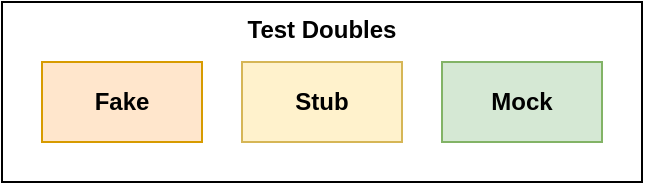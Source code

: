 <mxfile version="22.0.0" type="device" pages="4">
  <diagram name="1" id="nO0oKI4a_jVcKBcr5qHj">
    <mxGraphModel dx="1593" dy="869" grid="1" gridSize="10" guides="1" tooltips="1" connect="1" arrows="1" fold="1" page="1" pageScale="1" pageWidth="360" pageHeight="130" math="0" shadow="0">
      <root>
        <mxCell id="0" />
        <mxCell id="1" parent="0" />
        <mxCell id="q9EqC1KEgKYhuMHK84Gr-1" value="Test Doubles" style="rounded=0;whiteSpace=wrap;html=1;fontStyle=1;verticalAlign=top;" vertex="1" parent="1">
          <mxGeometry x="20" y="20" width="320" height="90" as="geometry" />
        </mxCell>
        <mxCell id="UMnxmgwRTWfH7nxzx_Iu-4" value="Fake" style="rounded=0;whiteSpace=wrap;html=1;fontStyle=1;fillColor=#ffe6cc;strokeColor=#d79b00;" parent="1" vertex="1">
          <mxGeometry x="40" y="50" width="80" height="40" as="geometry" />
        </mxCell>
        <mxCell id="UMnxmgwRTWfH7nxzx_Iu-5" value="Stub" style="rounded=0;whiteSpace=wrap;html=1;fontStyle=1;fillColor=#fff2cc;strokeColor=#d6b656;" parent="1" vertex="1">
          <mxGeometry x="140" y="50" width="80" height="40" as="geometry" />
        </mxCell>
        <mxCell id="UMnxmgwRTWfH7nxzx_Iu-6" value="Mock" style="rounded=0;whiteSpace=wrap;html=1;fontStyle=1;fillColor=#d5e8d4;strokeColor=#82b366;" parent="1" vertex="1">
          <mxGeometry x="240" y="50" width="80" height="40" as="geometry" />
        </mxCell>
      </root>
    </mxGraphModel>
  </diagram>
  <diagram name="2" id="Rraifo-WneqF83RdTTJ-">
    <mxGraphModel dx="755" dy="412" grid="1" gridSize="10" guides="1" tooltips="1" connect="1" arrows="1" fold="1" page="1" pageScale="1" pageWidth="480" pageHeight="140" math="0" shadow="0">
      <root>
        <mxCell id="XyfUQbyn7--3cL9G9LTA-0" />
        <mxCell id="XyfUQbyn7--3cL9G9LTA-1" parent="XyfUQbyn7--3cL9G9LTA-0" />
        <mxCell id="TKhZotmkf7gFu0f_X-yO-0" value="Fake Web Server" style="rounded=0;whiteSpace=wrap;html=1;fillColor=#eeeeee;strokeColor=#36393d;fontStyle=1" vertex="1" parent="XyfUQbyn7--3cL9G9LTA-1">
          <mxGeometry x="180" y="80" width="120" height="40" as="geometry" />
        </mxCell>
        <mxCell id="xyTgYjsbrIja0thkxpf0-0" style="edgeStyle=orthogonalEdgeStyle;rounded=0;orthogonalLoop=1;jettySize=auto;html=1;exitX=1;exitY=0.5;exitDx=0;exitDy=0;entryX=0;entryY=0.5;entryDx=0;entryDy=0;" edge="1" parent="XyfUQbyn7--3cL9G9LTA-1" source="44gcJUTBznkikyR_KhjN-0" target="44gcJUTBznkikyR_KhjN-1">
          <mxGeometry relative="1" as="geometry" />
        </mxCell>
        <mxCell id="44gcJUTBznkikyR_KhjN-0" value="Web Server" style="rounded=0;whiteSpace=wrap;html=1;fillColor=#eeeeee;strokeColor=#36393d;fontStyle=1" vertex="1" parent="XyfUQbyn7--3cL9G9LTA-1">
          <mxGeometry x="180" y="20" width="120" height="40" as="geometry" />
        </mxCell>
        <mxCell id="44gcJUTBznkikyR_KhjN-1" value="Database" style="rounded=0;whiteSpace=wrap;html=1;fillColor=#dae8fc;strokeColor=#6c8ebf;fontStyle=1" vertex="1" parent="XyfUQbyn7--3cL9G9LTA-1">
          <mxGeometry x="340" y="20" width="120" height="40" as="geometry" />
        </mxCell>
        <mxCell id="ELL3JoHesmTZJLTvCvdg-0" style="edgeStyle=orthogonalEdgeStyle;rounded=0;orthogonalLoop=1;jettySize=auto;html=1;exitX=1;exitY=0.5;exitDx=0;exitDy=0;entryX=0;entryY=0.5;entryDx=0;entryDy=0;startArrow=classic;startFill=1;" edge="1" parent="XyfUQbyn7--3cL9G9LTA-1" source="ph21ustcCMr5pMHFM0_O-0" target="44gcJUTBznkikyR_KhjN-0">
          <mxGeometry relative="1" as="geometry" />
        </mxCell>
        <mxCell id="ELL3JoHesmTZJLTvCvdg-1" style="edgeStyle=orthogonalEdgeStyle;rounded=0;orthogonalLoop=1;jettySize=auto;html=1;exitX=1;exitY=0.5;exitDx=0;exitDy=0;entryX=0;entryY=0.5;entryDx=0;entryDy=0;curved=1;startArrow=classic;startFill=1;" edge="1" parent="XyfUQbyn7--3cL9G9LTA-1" source="ph21ustcCMr5pMHFM0_O-0" target="TKhZotmkf7gFu0f_X-yO-0">
          <mxGeometry relative="1" as="geometry" />
        </mxCell>
        <mxCell id="ph21ustcCMr5pMHFM0_O-0" value="Test" style="rounded=0;whiteSpace=wrap;html=1;fontStyle=1" vertex="1" parent="XyfUQbyn7--3cL9G9LTA-1">
          <mxGeometry x="20" y="20" width="80" height="40" as="geometry" />
        </mxCell>
        <mxCell id="kbPHq_C3ZdeSgkHtyngW-0" value="" style="group" vertex="1" connectable="0" parent="XyfUQbyn7--3cL9G9LTA-1">
          <mxGeometry x="140" y="30" width="20" height="20" as="geometry" />
        </mxCell>
        <mxCell id="ELL3JoHesmTZJLTvCvdg-2" value="" style="endArrow=none;html=1;rounded=0;strokeColor=#FF0000;strokeWidth=4;" edge="1" parent="kbPHq_C3ZdeSgkHtyngW-0">
          <mxGeometry width="50" height="50" relative="1" as="geometry">
            <mxPoint y="20" as="sourcePoint" />
            <mxPoint x="20" as="targetPoint" />
          </mxGeometry>
        </mxCell>
        <mxCell id="ELL3JoHesmTZJLTvCvdg-3" value="" style="endArrow=none;html=1;rounded=0;strokeColor=#FF0000;strokeWidth=4;" edge="1" parent="kbPHq_C3ZdeSgkHtyngW-0">
          <mxGeometry width="50" height="50" relative="1" as="geometry">
            <mxPoint x="20" y="20" as="sourcePoint" />
            <mxPoint as="targetPoint" />
          </mxGeometry>
        </mxCell>
      </root>
    </mxGraphModel>
  </diagram>
  <diagram name="3" id="b2uIDN4fy1MJ2kv9bBii">
    <mxGraphModel dx="1062" dy="579" grid="1" gridSize="10" guides="1" tooltips="1" connect="1" arrows="1" fold="1" page="1" pageScale="1" pageWidth="480" pageHeight="140" math="0" shadow="0">
      <root>
        <mxCell id="l4muXT6nb6BZl83c0oIT-0" />
        <mxCell id="l4muXT6nb6BZl83c0oIT-1" parent="l4muXT6nb6BZl83c0oIT-0" />
        <mxCell id="6DcmPYl5VeKnhoC_g7WY-7" style="edgeStyle=orthogonalEdgeStyle;rounded=0;orthogonalLoop=1;jettySize=auto;html=1;exitX=1;exitY=0.75;exitDx=0;exitDy=0;entryX=0;entryY=0.5;entryDx=0;entryDy=0;curved=1;" edge="1" parent="l4muXT6nb6BZl83c0oIT-1" source="l4muXT6nb6BZl83c0oIT-4" target="6DcmPYl5VeKnhoC_g7WY-1">
          <mxGeometry relative="1" as="geometry" />
        </mxCell>
        <mxCell id="GJP5LL693b8aLzXiCqGu-0" style="edgeStyle=orthogonalEdgeStyle;rounded=0;orthogonalLoop=1;jettySize=auto;html=1;exitX=1;exitY=0.5;exitDx=0;exitDy=0;entryX=0;entryY=0.5;entryDx=0;entryDy=0;" edge="1" parent="l4muXT6nb6BZl83c0oIT-1" source="l4muXT6nb6BZl83c0oIT-4" target="6DcmPYl5VeKnhoC_g7WY-0">
          <mxGeometry relative="1" as="geometry" />
        </mxCell>
        <mxCell id="l4muXT6nb6BZl83c0oIT-4" value="Java Class" style="rounded=0;whiteSpace=wrap;html=1;fillColor=#ffe6cc;strokeColor=#d79b00;fontStyle=1" vertex="1" parent="l4muXT6nb6BZl83c0oIT-1">
          <mxGeometry x="140" y="20" width="120" height="40" as="geometry" />
        </mxCell>
        <mxCell id="l4muXT6nb6BZl83c0oIT-6" style="edgeStyle=orthogonalEdgeStyle;rounded=0;orthogonalLoop=1;jettySize=auto;html=1;exitX=1;exitY=0.5;exitDx=0;exitDy=0;entryX=0;entryY=0.5;entryDx=0;entryDy=0;startArrow=classic;startFill=1;" edge="1" parent="l4muXT6nb6BZl83c0oIT-1" source="l4muXT6nb6BZl83c0oIT-8" target="l4muXT6nb6BZl83c0oIT-4">
          <mxGeometry relative="1" as="geometry" />
        </mxCell>
        <mxCell id="l4muXT6nb6BZl83c0oIT-8" value="Test" style="rounded=0;whiteSpace=wrap;html=1;fontStyle=1" vertex="1" parent="l4muXT6nb6BZl83c0oIT-1">
          <mxGeometry x="20" y="20" width="80" height="40" as="geometry" />
        </mxCell>
        <mxCell id="6DcmPYl5VeKnhoC_g7WY-0" value="Public Properties" style="rounded=0;whiteSpace=wrap;html=1;fontStyle=1;fillColor=#d5e8d4;strokeColor=#82b366;" vertex="1" parent="l4muXT6nb6BZl83c0oIT-1">
          <mxGeometry x="340" y="20" width="120" height="40" as="geometry" />
        </mxCell>
        <mxCell id="6DcmPYl5VeKnhoC_g7WY-1" value="Private Properties" style="rounded=0;whiteSpace=wrap;html=1;fontStyle=1;fillColor=#f8cecc;strokeColor=#b85450;" vertex="1" parent="l4muXT6nb6BZl83c0oIT-1">
          <mxGeometry x="340" y="80" width="120" height="40" as="geometry" />
        </mxCell>
        <mxCell id="CNZH-lvc12yseOUpdugr-1" value="" style="group" vertex="1" connectable="0" parent="l4muXT6nb6BZl83c0oIT-1">
          <mxGeometry x="290" y="70" width="20" height="20" as="geometry" />
        </mxCell>
        <mxCell id="6DcmPYl5VeKnhoC_g7WY-8" value="" style="endArrow=none;html=1;rounded=0;strokeWidth=4;strokeColor=#80FF00;" edge="1" parent="CNZH-lvc12yseOUpdugr-1">
          <mxGeometry width="50" height="50" relative="1" as="geometry">
            <mxPoint x="10" y="20" as="sourcePoint" />
            <mxPoint y="10" as="targetPoint" />
          </mxGeometry>
        </mxCell>
        <mxCell id="6DcmPYl5VeKnhoC_g7WY-9" value="" style="endArrow=none;html=1;rounded=0;strokeWidth=4;strokeColor=#80FF00;" edge="1" parent="CNZH-lvc12yseOUpdugr-1">
          <mxGeometry width="50" height="50" relative="1" as="geometry">
            <mxPoint x="20" as="sourcePoint" />
            <mxPoint x="10" y="20" as="targetPoint" />
          </mxGeometry>
        </mxCell>
      </root>
    </mxGraphModel>
  </diagram>
  <diagram name="4" id="vxHyvlYSd3rgexVNiwkW">
    <mxGraphModel dx="1509" dy="823" grid="1" gridSize="10" guides="1" tooltips="1" connect="1" arrows="1" fold="1" page="1" pageScale="1" pageWidth="480" pageHeight="229" math="0" shadow="0">
      <root>
        <mxCell id="74zsHjqnrHnX5nxobMtG-0" />
        <mxCell id="74zsHjqnrHnX5nxobMtG-1" parent="74zsHjqnrHnX5nxobMtG-0" />
        <mxCell id="nfV5uLCXI0TxWOg8famX-0" value="Spring Framework" style="rounded=0;whiteSpace=wrap;html=1;fontStyle=1;verticalAlign=top;fillColor=#cdeb8b;strokeColor=#36393d;" vertex="1" parent="74zsHjqnrHnX5nxobMtG-1">
          <mxGeometry x="20" y="20" width="440" height="190" as="geometry" />
        </mxCell>
        <mxCell id="74zsHjqnrHnX5nxobMtG-6" value="Data Access/Integration" style="rounded=0;whiteSpace=wrap;html=1;fontStyle=1;fillColor=#e1d5e7;strokeColor=#9673a6;" vertex="1" parent="74zsHjqnrHnX5nxobMtG-1">
          <mxGeometry x="40" y="50" width="160" height="40" as="geometry" />
        </mxCell>
        <mxCell id="hxa7R9jwjNphUacOIE26-0" value="Web (MVC / Remoting)" style="rounded=0;whiteSpace=wrap;html=1;fontStyle=1;fillColor=#dae8fc;strokeColor=#6c8ebf;" vertex="1" parent="74zsHjqnrHnX5nxobMtG-1">
          <mxGeometry x="220" y="50" width="160" height="40" as="geometry" />
        </mxCell>
        <mxCell id="hxa7R9jwjNphUacOIE26-1" value="AOP" style="rounded=0;whiteSpace=wrap;html=1;fontStyle=1;fillColor=#f8cecc;strokeColor=#b85450;" vertex="1" parent="74zsHjqnrHnX5nxobMtG-1">
          <mxGeometry x="40" y="110" width="100" height="20" as="geometry" />
        </mxCell>
        <mxCell id="hxa7R9jwjNphUacOIE26-3" value="Aspects" style="rounded=0;whiteSpace=wrap;html=1;fontStyle=1;fillColor=#ffe6cc;strokeColor=#d79b00;" vertex="1" parent="74zsHjqnrHnX5nxobMtG-1">
          <mxGeometry x="160" y="110" width="100" height="20" as="geometry" />
        </mxCell>
        <mxCell id="hxa7R9jwjNphUacOIE26-4" value="Instrumentation" style="rounded=0;whiteSpace=wrap;html=1;fontStyle=1;fillColor=#fff2cc;strokeColor=#d6b656;" vertex="1" parent="74zsHjqnrHnX5nxobMtG-1">
          <mxGeometry x="280" y="110" width="100" height="20" as="geometry" />
        </mxCell>
        <mxCell id="hxa7R9jwjNphUacOIE26-5" value="Core Container" style="rounded=0;whiteSpace=wrap;html=1;fontStyle=1;fillColor=#d5e8d4;strokeColor=#82b366;" vertex="1" parent="74zsHjqnrHnX5nxobMtG-1">
          <mxGeometry x="40" y="150" width="340" height="40" as="geometry" />
        </mxCell>
        <mxCell id="ON16xAk38asNF4Wj76DT-6" value="Test" style="rounded=0;whiteSpace=wrap;html=1;fontStyle=1" vertex="1" parent="74zsHjqnrHnX5nxobMtG-1">
          <mxGeometry x="400" y="50" width="40" height="140" as="geometry" />
        </mxCell>
      </root>
    </mxGraphModel>
  </diagram>
</mxfile>
